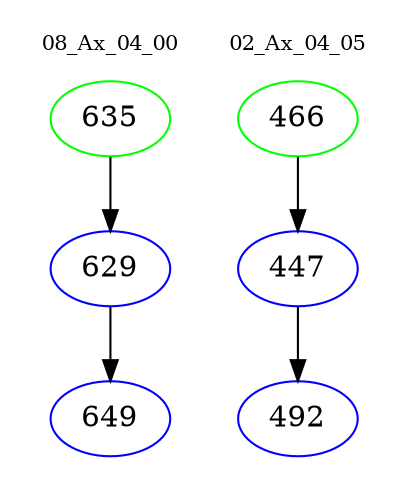 digraph{
subgraph cluster_0 {
color = white
label = "08_Ax_04_00";
fontsize=10;
T0_635 [label="635", color="green"]
T0_635 -> T0_629 [color="black"]
T0_629 [label="629", color="blue"]
T0_629 -> T0_649 [color="black"]
T0_649 [label="649", color="blue"]
}
subgraph cluster_1 {
color = white
label = "02_Ax_04_05";
fontsize=10;
T1_466 [label="466", color="green"]
T1_466 -> T1_447 [color="black"]
T1_447 [label="447", color="blue"]
T1_447 -> T1_492 [color="black"]
T1_492 [label="492", color="blue"]
}
}
